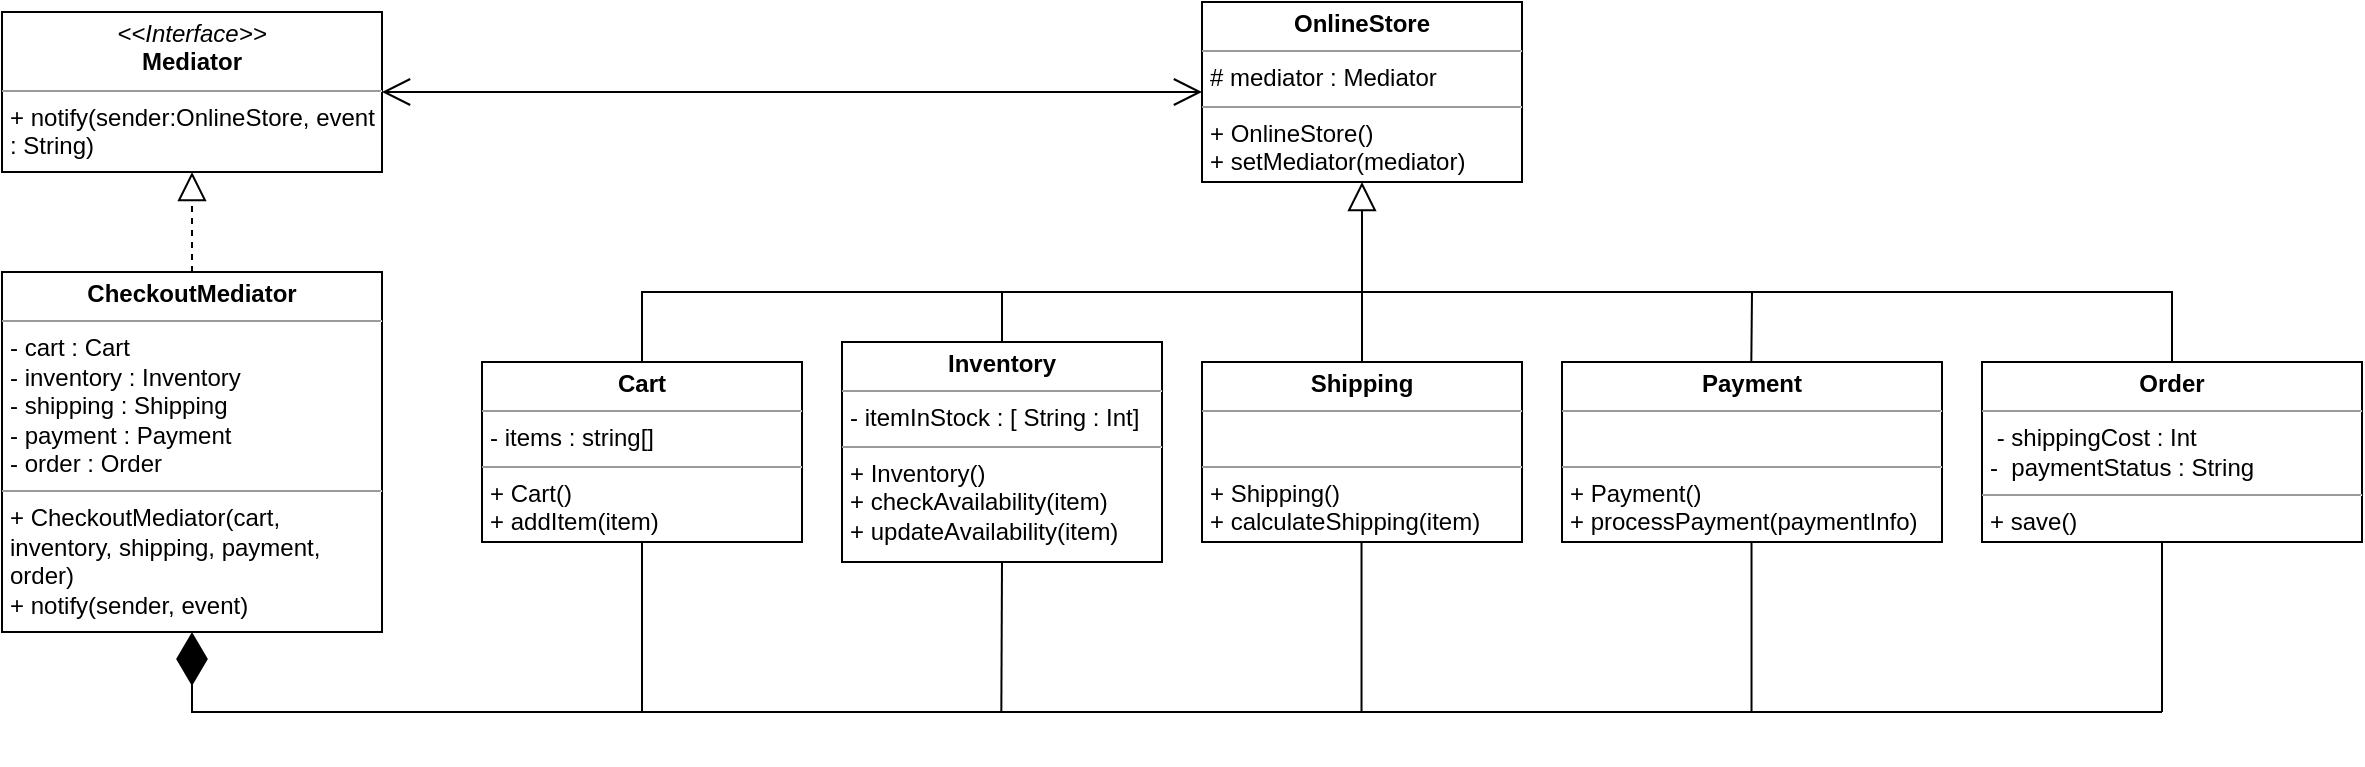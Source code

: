 <mxfile version="24.2.5" type="device" pages="3">
  <diagram name="หน้า-1" id="THCmpWNbLkNM5qjRnTXh">
    <mxGraphModel dx="1837" dy="1037" grid="1" gridSize="10" guides="1" tooltips="1" connect="1" arrows="1" fold="1" page="1" pageScale="1" pageWidth="827" pageHeight="1169" math="0" shadow="0">
      <root>
        <mxCell id="0" />
        <mxCell id="1" parent="0" />
        <mxCell id="zhaxJlw8lGXSi3iDDa5A-2" value="&lt;p style=&quot;margin:0px;margin-top:4px;text-align:center;&quot;&gt;&lt;i&gt;&amp;lt;&amp;lt;Interface&amp;gt;&amp;gt;&lt;/i&gt;&lt;br&gt;&lt;b&gt;Mediator&lt;br&gt;&lt;/b&gt;&lt;/p&gt;&lt;hr size=&quot;1&quot;&gt;&lt;p style=&quot;margin:0px;margin-left:4px;&quot;&gt;+ notify(sender:OnlineStore, event : String)&lt;/p&gt;" style="verticalAlign=top;align=left;overflow=fill;fontSize=12;fontFamily=Helvetica;html=1;whiteSpace=wrap;" parent="1" vertex="1">
          <mxGeometry x="80" y="220" width="190" height="80" as="geometry" />
        </mxCell>
        <mxCell id="zhaxJlw8lGXSi3iDDa5A-3" value="&lt;p style=&quot;margin:0px;margin-top:4px;text-align:center;&quot;&gt;&lt;b&gt;OnlineStore&lt;/b&gt;&lt;/p&gt;&lt;hr size=&quot;1&quot;&gt;&lt;p style=&quot;margin:0px;margin-left:4px;&quot;&gt;# mediator : Mediator&lt;/p&gt;&lt;hr size=&quot;1&quot;&gt;&lt;p style=&quot;margin:0px;margin-left:4px;&quot;&gt;+ OnlineStore()&lt;/p&gt;&lt;p style=&quot;margin:0px;margin-left:4px;&quot;&gt;+ setMediator(mediator)&lt;/p&gt;" style="verticalAlign=top;align=left;overflow=fill;fontSize=12;fontFamily=Helvetica;html=1;whiteSpace=wrap;" parent="1" vertex="1">
          <mxGeometry x="680" y="215" width="160" height="90" as="geometry" />
        </mxCell>
        <mxCell id="zhaxJlw8lGXSi3iDDa5A-4" value="&lt;p style=&quot;margin:0px;margin-top:4px;text-align:center;&quot;&gt;&lt;b&gt;CheckoutMediator&lt;/b&gt;&lt;/p&gt;&lt;hr size=&quot;1&quot;&gt;&lt;p style=&quot;margin:0px;margin-left:4px;&quot;&gt;- cart : Cart&lt;/p&gt;&lt;p style=&quot;margin:0px;margin-left:4px;&quot;&gt;- inventory : Inventory&lt;/p&gt;&lt;p style=&quot;margin:0px;margin-left:4px;&quot;&gt;- shipping : Shipping&lt;/p&gt;&lt;p style=&quot;margin:0px;margin-left:4px;&quot;&gt;- payment : Payment&lt;/p&gt;&lt;p style=&quot;margin:0px;margin-left:4px;&quot;&gt;- order : Order&lt;/p&gt;&lt;hr size=&quot;1&quot;&gt;&lt;p style=&quot;margin:0px;margin-left:4px;&quot;&gt;+ CheckoutMediator(cart, inventory, shipping, payment, order)&lt;/p&gt;&lt;p style=&quot;margin:0px;margin-left:4px;&quot;&gt;+ notify(sender, event)&lt;/p&gt;" style="verticalAlign=top;align=left;overflow=fill;fontSize=12;fontFamily=Helvetica;html=1;whiteSpace=wrap;" parent="1" vertex="1">
          <mxGeometry x="80" y="350" width="190" height="180" as="geometry" />
        </mxCell>
        <mxCell id="zhaxJlw8lGXSi3iDDa5A-5" value="&lt;p style=&quot;margin:0px;margin-top:4px;text-align:center;&quot;&gt;&lt;b&gt;Cart&lt;/b&gt;&lt;/p&gt;&lt;hr size=&quot;1&quot;&gt;&lt;p style=&quot;margin:0px;margin-left:4px;&quot;&gt;- items : string[]&lt;/p&gt;&lt;hr size=&quot;1&quot;&gt;&lt;p style=&quot;margin:0px;margin-left:4px;&quot;&gt;+ Cart()&lt;/p&gt;&lt;p style=&quot;margin:0px;margin-left:4px;&quot;&gt;+ addItem(item)&lt;/p&gt;" style="verticalAlign=top;align=left;overflow=fill;fontSize=12;fontFamily=Helvetica;html=1;whiteSpace=wrap;" parent="1" vertex="1">
          <mxGeometry x="320" y="395" width="160" height="90" as="geometry" />
        </mxCell>
        <mxCell id="zhaxJlw8lGXSi3iDDa5A-6" value="&lt;p style=&quot;margin:0px;margin-top:4px;text-align:center;&quot;&gt;&lt;b&gt;Inventory&lt;/b&gt;&lt;/p&gt;&lt;hr size=&quot;1&quot;&gt;&lt;p style=&quot;margin:0px;margin-left:4px;&quot;&gt;- itemInStock : [ String : Int]&lt;/p&gt;&lt;hr size=&quot;1&quot;&gt;&lt;p style=&quot;margin:0px;margin-left:4px;&quot;&gt;+ Inventory()&lt;/p&gt;&lt;p style=&quot;margin:0px;margin-left:4px;&quot;&gt;+ checkAvailability(item)&lt;/p&gt;&lt;p style=&quot;margin:0px;margin-left:4px;&quot;&gt;+ updateAvailability(item)&lt;/p&gt;" style="verticalAlign=top;align=left;overflow=fill;fontSize=12;fontFamily=Helvetica;html=1;whiteSpace=wrap;" parent="1" vertex="1">
          <mxGeometry x="500" y="385" width="160" height="110" as="geometry" />
        </mxCell>
        <mxCell id="zhaxJlw8lGXSi3iDDa5A-7" value="&lt;p style=&quot;margin:0px;margin-top:4px;text-align:center;&quot;&gt;&lt;b&gt;Shipping&lt;/b&gt;&lt;/p&gt;&lt;hr size=&quot;1&quot;&gt;&lt;p style=&quot;margin:0px;margin-left:4px;&quot;&gt;&lt;br&gt;&lt;/p&gt;&lt;hr size=&quot;1&quot;&gt;&lt;p style=&quot;margin:0px;margin-left:4px;&quot;&gt;+ Shipping()&lt;/p&gt;&lt;p style=&quot;margin:0px;margin-left:4px;&quot;&gt;+ calculateShipping(item)&lt;/p&gt;" style="verticalAlign=top;align=left;overflow=fill;fontSize=12;fontFamily=Helvetica;html=1;whiteSpace=wrap;" parent="1" vertex="1">
          <mxGeometry x="680" y="395" width="160" height="90" as="geometry" />
        </mxCell>
        <mxCell id="zhaxJlw8lGXSi3iDDa5A-8" value="&lt;p style=&quot;margin:0px;margin-top:4px;text-align:center;&quot;&gt;&lt;b&gt;Payment&lt;/b&gt;&lt;/p&gt;&lt;hr size=&quot;1&quot;&gt;&lt;p style=&quot;margin:0px;margin-left:4px;&quot;&gt;&lt;br&gt;&lt;/p&gt;&lt;hr size=&quot;1&quot;&gt;&lt;p style=&quot;margin:0px;margin-left:4px;&quot;&gt;+ Payment()&lt;/p&gt;&lt;p style=&quot;margin:0px;margin-left:4px;&quot;&gt;+ processPayment(paymentInfo)&lt;/p&gt;" style="verticalAlign=top;align=left;overflow=fill;fontSize=12;fontFamily=Helvetica;html=1;whiteSpace=wrap;" parent="1" vertex="1">
          <mxGeometry x="860" y="395" width="190" height="90" as="geometry" />
        </mxCell>
        <mxCell id="zhaxJlw8lGXSi3iDDa5A-9" value="&lt;p style=&quot;margin:0px;margin-top:4px;text-align:center;&quot;&gt;&lt;b&gt;Order&lt;/b&gt;&lt;/p&gt;&lt;hr size=&quot;1&quot;&gt;&lt;p style=&quot;margin:0px;margin-left:4px;&quot;&gt;&amp;nbsp;- shippingCost : Int&lt;/p&gt;&lt;p style=&quot;margin:0px;margin-left:4px;&quot;&gt;-&amp;nbsp; paymentStatus : String&lt;/p&gt;&lt;hr size=&quot;1&quot;&gt;&lt;p style=&quot;margin:0px;margin-left:4px;&quot;&gt;+ save()&lt;br&gt;&lt;/p&gt;" style="verticalAlign=top;align=left;overflow=fill;fontSize=12;fontFamily=Helvetica;html=1;whiteSpace=wrap;" parent="1" vertex="1">
          <mxGeometry x="1070" y="395" width="190" height="90" as="geometry" />
        </mxCell>
        <mxCell id="zhaxJlw8lGXSi3iDDa5A-10" value="" style="endArrow=open;startArrow=open;html=1;rounded=0;exitX=1;exitY=0.5;exitDx=0;exitDy=0;entryX=0;entryY=0.5;entryDx=0;entryDy=0;startFill=0;endFill=0;endSize=12;startSize=12;" parent="1" source="zhaxJlw8lGXSi3iDDa5A-2" target="zhaxJlw8lGXSi3iDDa5A-3" edge="1">
          <mxGeometry width="50" height="50" relative="1" as="geometry">
            <mxPoint x="570" y="380" as="sourcePoint" />
            <mxPoint x="620" y="330" as="targetPoint" />
          </mxGeometry>
        </mxCell>
        <mxCell id="zhaxJlw8lGXSi3iDDa5A-12" value="" style="endArrow=block;dashed=1;endFill=0;endSize=12;html=1;rounded=0;entryX=0.5;entryY=1;entryDx=0;entryDy=0;exitX=0.5;exitY=0;exitDx=0;exitDy=0;" parent="1" source="zhaxJlw8lGXSi3iDDa5A-4" target="zhaxJlw8lGXSi3iDDa5A-2" edge="1">
          <mxGeometry width="160" relative="1" as="geometry">
            <mxPoint x="280" y="410" as="sourcePoint" />
            <mxPoint x="440" y="410" as="targetPoint" />
          </mxGeometry>
        </mxCell>
        <mxCell id="zhaxJlw8lGXSi3iDDa5A-13" value="" style="endArrow=block;endFill=0;endSize=12;html=1;rounded=0;entryX=0.5;entryY=1;entryDx=0;entryDy=0;exitX=0.5;exitY=0;exitDx=0;exitDy=0;" parent="1" source="zhaxJlw8lGXSi3iDDa5A-7" target="zhaxJlw8lGXSi3iDDa5A-3" edge="1">
          <mxGeometry width="160" relative="1" as="geometry">
            <mxPoint x="650" y="440" as="sourcePoint" />
            <mxPoint x="810" y="440" as="targetPoint" />
          </mxGeometry>
        </mxCell>
        <mxCell id="zhaxJlw8lGXSi3iDDa5A-15" value="" style="endArrow=none;html=1;rounded=0;exitX=0.5;exitY=0;exitDx=0;exitDy=0;entryX=0.5;entryY=0;entryDx=0;entryDy=0;" parent="1" source="zhaxJlw8lGXSi3iDDa5A-5" target="zhaxJlw8lGXSi3iDDa5A-9" edge="1">
          <mxGeometry width="50" height="50" relative="1" as="geometry">
            <mxPoint x="720" y="510" as="sourcePoint" />
            <mxPoint x="770" y="460" as="targetPoint" />
            <Array as="points">
              <mxPoint x="400" y="360" />
              <mxPoint x="1165" y="360" />
            </Array>
          </mxGeometry>
        </mxCell>
        <mxCell id="zhaxJlw8lGXSi3iDDa5A-16" value="" style="endArrow=none;html=1;rounded=0;exitX=0.5;exitY=0;exitDx=0;exitDy=0;" parent="1" source="zhaxJlw8lGXSi3iDDa5A-6" edge="1">
          <mxGeometry width="50" height="50" relative="1" as="geometry">
            <mxPoint x="690" y="450" as="sourcePoint" />
            <mxPoint x="580" y="360" as="targetPoint" />
          </mxGeometry>
        </mxCell>
        <mxCell id="zhaxJlw8lGXSi3iDDa5A-17" value="" style="endArrow=none;html=1;rounded=0;exitX=0.5;exitY=0;exitDx=0;exitDy=0;" parent="1" edge="1">
          <mxGeometry width="50" height="50" relative="1" as="geometry">
            <mxPoint x="954.66" y="395" as="sourcePoint" />
            <mxPoint x="955" y="360" as="targetPoint" />
          </mxGeometry>
        </mxCell>
        <mxCell id="zhaxJlw8lGXSi3iDDa5A-18" value="" style="endArrow=diamondThin;endFill=1;endSize=24;html=1;rounded=0;entryX=0.5;entryY=1;entryDx=0;entryDy=0;" parent="1" target="zhaxJlw8lGXSi3iDDa5A-4" edge="1">
          <mxGeometry width="160" relative="1" as="geometry">
            <mxPoint x="1160" y="570" as="sourcePoint" />
            <mxPoint x="380" y="450" as="targetPoint" />
            <Array as="points">
              <mxPoint x="175" y="570" />
            </Array>
          </mxGeometry>
        </mxCell>
        <mxCell id="zhaxJlw8lGXSi3iDDa5A-19" value="" style="endArrow=none;html=1;rounded=0;entryX=0.5;entryY=1;entryDx=0;entryDy=0;" parent="1" target="zhaxJlw8lGXSi3iDDa5A-5" edge="1">
          <mxGeometry width="50" height="50" relative="1" as="geometry">
            <mxPoint x="400" y="570" as="sourcePoint" />
            <mxPoint x="720" y="420" as="targetPoint" />
          </mxGeometry>
        </mxCell>
        <mxCell id="zhaxJlw8lGXSi3iDDa5A-20" value="" style="endArrow=none;html=1;rounded=0;entryX=0.5;entryY=1;entryDx=0;entryDy=0;" parent="1" target="zhaxJlw8lGXSi3iDDa5A-6" edge="1">
          <mxGeometry width="50" height="50" relative="1" as="geometry">
            <mxPoint x="579.67" y="570" as="sourcePoint" />
            <mxPoint x="580" y="500" as="targetPoint" />
          </mxGeometry>
        </mxCell>
        <mxCell id="zhaxJlw8lGXSi3iDDa5A-21" value="" style="endArrow=none;html=1;rounded=0;entryX=0.5;entryY=1;entryDx=0;entryDy=0;" parent="1" edge="1">
          <mxGeometry width="50" height="50" relative="1" as="geometry">
            <mxPoint x="759.76" y="570" as="sourcePoint" />
            <mxPoint x="759.76" y="485" as="targetPoint" />
          </mxGeometry>
        </mxCell>
        <mxCell id="zhaxJlw8lGXSi3iDDa5A-22" value="" style="endArrow=none;html=1;rounded=0;entryX=0.5;entryY=1;entryDx=0;entryDy=0;" parent="1" edge="1">
          <mxGeometry width="50" height="50" relative="1" as="geometry">
            <mxPoint x="954.76" y="570" as="sourcePoint" />
            <mxPoint x="954.76" y="485" as="targetPoint" />
          </mxGeometry>
        </mxCell>
        <mxCell id="zhaxJlw8lGXSi3iDDa5A-23" value="" style="endArrow=none;html=1;rounded=0;entryX=0.5;entryY=1;entryDx=0;entryDy=0;" parent="1" edge="1">
          <mxGeometry width="50" height="50" relative="1" as="geometry">
            <mxPoint x="1160" y="570" as="sourcePoint" />
            <mxPoint x="1160" y="485" as="targetPoint" />
          </mxGeometry>
        </mxCell>
      </root>
    </mxGraphModel>
  </diagram>
  <diagram id="873ccXgcDOAealzC1eZD" name="หน้า-2">
    <mxGraphModel dx="1194" dy="674" grid="1" gridSize="10" guides="1" tooltips="1" connect="1" arrows="1" fold="1" page="1" pageScale="1" pageWidth="827" pageHeight="1169" math="0" shadow="0">
      <root>
        <mxCell id="0" />
        <mxCell id="1" parent="0" />
        <mxCell id="G4JTRXTlMkBT0Bh_o_4Y-1" value="&lt;p style=&quot;margin:0px;margin-top:4px;text-align:center;&quot;&gt;&lt;i&gt;&amp;lt;&amp;lt;Interface&amp;gt;&amp;gt;&lt;/i&gt;&lt;br&gt;&lt;b&gt;Mediator&lt;br&gt;&lt;/b&gt;&lt;/p&gt;&lt;hr size=&quot;1&quot;&gt;&lt;p style=&quot;margin:0px;margin-left:4px;&quot;&gt;+ notify(sender:SmartFarm, event : String)&lt;/p&gt;" style="verticalAlign=top;align=left;overflow=fill;fontSize=12;fontFamily=Helvetica;html=1;whiteSpace=wrap;" parent="1" vertex="1">
          <mxGeometry x="80" y="201.25" width="190" height="80" as="geometry" />
        </mxCell>
        <mxCell id="G4JTRXTlMkBT0Bh_o_4Y-2" value="&lt;p style=&quot;margin:0px;margin-top:4px;text-align:center;&quot;&gt;&lt;b&gt;SmartFarmComponent&lt;/b&gt;&lt;/p&gt;&lt;hr size=&quot;1&quot;&gt;&lt;p style=&quot;margin:0px;margin-left:4px;&quot;&gt;# smartFarmMediator : Mediator&lt;/p&gt;&lt;p style=&quot;margin:0px;margin-left:4px;&quot;&gt;- status: bool&lt;br&gt;&lt;/p&gt;&lt;hr size=&quot;1&quot;&gt;&lt;p style=&quot;margin:0px;margin-left:4px;&quot;&gt;+ SmartFarm()&lt;/p&gt;&lt;p style=&quot;margin:0px;margin-left:4px;&quot;&gt;+ setMediator(mediator)&lt;/p&gt;&lt;p style=&quot;margin:0px;margin-left:4px;&quot;&gt;+ isOn(): bool&lt;br style=&quot;border-color: var(--border-color);&quot;&gt;&lt;i style=&quot;border-color: var(--border-color);&quot;&gt;+ turnOn()&lt;br style=&quot;border-color: var(--border-color);&quot;&gt;+ turnOff()&lt;/i&gt;&lt;br&gt;&lt;/p&gt;&lt;p style=&quot;margin:0px;margin-left:4px;&quot;&gt;&lt;br&gt;&lt;/p&gt;" style="verticalAlign=top;align=left;overflow=fill;fontSize=12;fontFamily=Helvetica;html=1;whiteSpace=wrap;" parent="1" vertex="1">
          <mxGeometry x="490" y="170" width="180" height="142.5" as="geometry" />
        </mxCell>
        <mxCell id="G4JTRXTlMkBT0Bh_o_4Y-3" value="&lt;p style=&quot;margin:0px;margin-top:4px;text-align:center;&quot;&gt;&lt;b&gt;SmartFarmMediator&lt;/b&gt;&lt;/p&gt;&lt;hr size=&quot;1&quot;&gt;&lt;p style=&quot;margin:0px;margin-left:4px;&quot;&gt;- springker : Springker&lt;/p&gt;&lt;p style=&quot;margin:0px;margin-left:4px;&quot;&gt;- soilMoistureSensor&amp;nbsp;:&amp;nbsp;&lt;/p&gt;SoilMoistureSensor&lt;p style=&quot;margin:0px;margin-left:4px;&quot;&gt;- humiditySensor&amp;nbsp;:&amp;nbsp;&lt;/p&gt;HumiditySensor&lt;br&gt;&lt;hr size=&quot;1&quot;&gt;&lt;p style=&quot;margin:0px;margin-left:4px;&quot;&gt;+ SmartFarmMediator(springker, sensor, temparature)&lt;/p&gt;&lt;p style=&quot;margin:0px;margin-left:4px;&quot;&gt;+ notify(sender, event)&lt;/p&gt;" style="verticalAlign=top;align=left;overflow=fill;fontSize=12;fontFamily=Helvetica;html=1;whiteSpace=wrap;" parent="1" vertex="1">
          <mxGeometry x="75" y="320" width="200" height="170" as="geometry" />
        </mxCell>
        <mxCell id="G4JTRXTlMkBT0Bh_o_4Y-4" value="&lt;p style=&quot;margin:0px;margin-top:4px;text-align:center;&quot;&gt;&lt;b&gt;Springker&lt;/b&gt;&lt;/p&gt;&lt;hr size=&quot;1&quot;&gt;&lt;p style=&quot;margin:0px;margin-left:4px;&quot;&gt;- mode&lt;/p&gt;&lt;hr size=&quot;1&quot;&gt;&lt;p style=&quot;margin:0px;margin-left:4px;&quot;&gt;+ Springker()&lt;/p&gt;&lt;p style=&quot;margin:0px;margin-left:4px;&quot;&gt;+ setWaterMode(mode)&lt;br style=&quot;border-color: var(--border-color);&quot;&gt;+ getMode()&lt;br style=&quot;border-color: var(--border-color);&quot;&gt;+ turnOn()&lt;br style=&quot;border-color: var(--border-color);&quot;&gt;+ turnOff()&lt;br&gt;&lt;/p&gt;&lt;p style=&quot;margin:0px;margin-left:4px;&quot;&gt;&lt;br&gt;&lt;/p&gt;&lt;p style=&quot;margin:0px;margin-left:4px;&quot;&gt;&lt;br&gt;&lt;/p&gt;" style="verticalAlign=top;align=left;overflow=fill;fontSize=12;fontFamily=Helvetica;html=1;whiteSpace=wrap;" parent="1" vertex="1">
          <mxGeometry x="320" y="395" width="160" height="135" as="geometry" />
        </mxCell>
        <mxCell id="G4JTRXTlMkBT0Bh_o_4Y-5" value="&lt;p style=&quot;margin:0px;margin-top:4px;text-align:center;&quot;&gt;&lt;b&gt;SoilMoistureSensor&lt;/b&gt;&lt;br&gt;&lt;/p&gt;&lt;hr size=&quot;1&quot;&gt;&lt;p style=&quot;margin:0px;margin-left:4px;&quot;&gt;- soilMoisture&lt;/p&gt;&lt;hr size=&quot;1&quot;&gt;&lt;p style=&quot;margin:0px;margin-left:4px;&quot;&gt;+&amp;nbsp;&lt;span style=&quot;border-color: var(--border-color); text-align: center;&quot;&gt;SoilMoistureSensor&lt;/span&gt;()&lt;/p&gt;&lt;p style=&quot;border-color: var(--border-color); margin: 0px 0px 0px 4px;&quot;&gt;+ setSoilMoisture()&lt;/p&gt;&lt;p style=&quot;border-color: var(--border-color); margin: 0px 0px 0px 4px;&quot;&gt;+ getSoilMoisture()&lt;/p&gt;&lt;p style=&quot;border-color: var(--border-color); margin: 0px 0px 0px 4px;&quot;&gt;+ turnOn()&lt;/p&gt;&lt;p style=&quot;border-color: var(--border-color); margin: 0px 0px 0px 4px;&quot;&gt;+ turnOff()&lt;/p&gt;" style="verticalAlign=top;align=left;overflow=fill;fontSize=12;fontFamily=Helvetica;html=1;whiteSpace=wrap;" parent="1" vertex="1">
          <mxGeometry x="500" y="395" width="160" height="135" as="geometry" />
        </mxCell>
        <mxCell id="G4JTRXTlMkBT0Bh_o_4Y-6" value="&lt;p style=&quot;margin:0px;margin-top:4px;text-align:center;&quot;&gt;&lt;b&gt;HumiditySensor&lt;/b&gt;&lt;br&gt;&lt;/p&gt;&lt;hr size=&quot;1&quot;&gt;&lt;p style=&quot;margin:0px;margin-left:4px;&quot;&gt;- humidity&lt;/p&gt;&lt;hr size=&quot;1&quot;&gt;&lt;p style=&quot;margin:0px;margin-left:4px;&quot;&gt;+&amp;nbsp;&lt;span style=&quot;border-color: var(--border-color); text-align: center;&quot;&gt;HumiditySensor&lt;/span&gt;()&lt;/p&gt;&lt;p style=&quot;margin:0px;margin-left:4px;&quot;&gt;+ setHumidity()&lt;/p&gt;&lt;p style=&quot;margin:0px;margin-left:4px;&quot;&gt;+ getHumidity()&lt;/p&gt;&lt;p style=&quot;margin:0px;margin-left:4px;&quot;&gt;+ turnOn()&lt;/p&gt;&lt;p style=&quot;margin:0px;margin-left:4px;&quot;&gt;+ turnOff()&lt;/p&gt;&lt;p style=&quot;margin:0px;margin-left:4px;&quot;&gt;&lt;br&gt;&lt;/p&gt;" style="verticalAlign=top;align=left;overflow=fill;fontSize=12;fontFamily=Helvetica;html=1;whiteSpace=wrap;" parent="1" vertex="1">
          <mxGeometry x="680" y="395" width="160" height="135" as="geometry" />
        </mxCell>
        <mxCell id="G4JTRXTlMkBT0Bh_o_4Y-9" value="" style="endArrow=open;startArrow=open;html=1;rounded=0;exitX=1;exitY=0.5;exitDx=0;exitDy=0;entryX=0;entryY=0.5;entryDx=0;entryDy=0;startFill=0;endFill=0;endSize=12;startSize=12;" parent="1" source="G4JTRXTlMkBT0Bh_o_4Y-1" target="G4JTRXTlMkBT0Bh_o_4Y-2" edge="1">
          <mxGeometry width="50" height="50" relative="1" as="geometry">
            <mxPoint x="570" y="380" as="sourcePoint" />
            <mxPoint x="620" y="330" as="targetPoint" />
          </mxGeometry>
        </mxCell>
        <mxCell id="G4JTRXTlMkBT0Bh_o_4Y-10" value="" style="endArrow=block;dashed=1;endFill=0;endSize=12;html=1;rounded=0;entryX=0.5;entryY=1;entryDx=0;entryDy=0;exitX=0.5;exitY=0;exitDx=0;exitDy=0;" parent="1" source="G4JTRXTlMkBT0Bh_o_4Y-3" target="G4JTRXTlMkBT0Bh_o_4Y-1" edge="1">
          <mxGeometry width="160" relative="1" as="geometry">
            <mxPoint x="280" y="410" as="sourcePoint" />
            <mxPoint x="440" y="410" as="targetPoint" />
          </mxGeometry>
        </mxCell>
        <mxCell id="G4JTRXTlMkBT0Bh_o_4Y-11" value="" style="endArrow=block;endFill=0;endSize=12;html=1;rounded=0;entryX=0.5;entryY=1;entryDx=0;entryDy=0;exitX=0.5;exitY=0;exitDx=0;exitDy=0;" parent="1" source="G4JTRXTlMkBT0Bh_o_4Y-5" target="G4JTRXTlMkBT0Bh_o_4Y-2" edge="1">
          <mxGeometry width="160" relative="1" as="geometry">
            <mxPoint x="650" y="440" as="sourcePoint" />
            <mxPoint x="810" y="440" as="targetPoint" />
          </mxGeometry>
        </mxCell>
        <mxCell id="G4JTRXTlMkBT0Bh_o_4Y-12" value="" style="endArrow=none;html=1;rounded=0;exitX=0.5;exitY=0;exitDx=0;exitDy=0;entryX=0.5;entryY=0;entryDx=0;entryDy=0;" parent="1" source="G4JTRXTlMkBT0Bh_o_4Y-4" target="G4JTRXTlMkBT0Bh_o_4Y-6" edge="1">
          <mxGeometry width="50" height="50" relative="1" as="geometry">
            <mxPoint x="720" y="510" as="sourcePoint" />
            <mxPoint x="1165" y="395" as="targetPoint" />
            <Array as="points">
              <mxPoint x="400" y="360" />
              <mxPoint x="760" y="360" />
            </Array>
          </mxGeometry>
        </mxCell>
        <mxCell id="G4JTRXTlMkBT0Bh_o_4Y-15" value="" style="endArrow=diamondThin;endFill=1;endSize=24;html=1;rounded=0;entryX=0.5;entryY=1;entryDx=0;entryDy=0;" parent="1" target="G4JTRXTlMkBT0Bh_o_4Y-3" edge="1">
          <mxGeometry width="160" relative="1" as="geometry">
            <mxPoint x="760" y="570" as="sourcePoint" />
            <mxPoint x="380" y="450" as="targetPoint" />
            <Array as="points">
              <mxPoint x="175" y="570" />
            </Array>
          </mxGeometry>
        </mxCell>
        <mxCell id="G4JTRXTlMkBT0Bh_o_4Y-16" value="" style="endArrow=open;html=1;rounded=0;entryX=0.5;entryY=1;entryDx=0;entryDy=0;startArrow=none;startFill=0;endFill=0;strokeWidth=1;endSize=12;" parent="1" target="G4JTRXTlMkBT0Bh_o_4Y-4" edge="1">
          <mxGeometry width="50" height="50" relative="1" as="geometry">
            <mxPoint x="400" y="570" as="sourcePoint" />
            <mxPoint x="720" y="420" as="targetPoint" />
          </mxGeometry>
        </mxCell>
        <mxCell id="G4JTRXTlMkBT0Bh_o_4Y-17" value="" style="endArrow=open;html=1;rounded=0;entryX=0.5;entryY=1;entryDx=0;entryDy=0;endFill=0;strokeWidth=1;endSize=12;" parent="1" target="G4JTRXTlMkBT0Bh_o_4Y-5" edge="1">
          <mxGeometry width="50" height="50" relative="1" as="geometry">
            <mxPoint x="579.67" y="570" as="sourcePoint" />
            <mxPoint x="580" y="500" as="targetPoint" />
          </mxGeometry>
        </mxCell>
        <mxCell id="G4JTRXTlMkBT0Bh_o_4Y-18" value="" style="endArrow=open;html=1;rounded=0;endFill=0;strokeWidth=1;endSize=12;" parent="1" edge="1">
          <mxGeometry width="50" height="50" relative="1" as="geometry">
            <mxPoint x="759.76" y="570" as="sourcePoint" />
            <mxPoint x="760" y="530" as="targetPoint" />
          </mxGeometry>
        </mxCell>
      </root>
    </mxGraphModel>
  </diagram>
  <diagram id="_LEE8rhg1FZ7tNjeE42U" name="หน้า-3">
    <mxGraphModel dx="1194" dy="674" grid="1" gridSize="10" guides="1" tooltips="1" connect="1" arrows="1" fold="1" page="1" pageScale="1" pageWidth="827" pageHeight="1169" math="0" shadow="0">
      <root>
        <mxCell id="0" />
        <mxCell id="1" parent="0" />
        <mxCell id="f0VOWXebSyI88e1cu1U3-1" value="&lt;p style=&quot;margin:0px;margin-top:4px;text-align:center;&quot;&gt;&lt;i&gt;&amp;lt;&amp;lt;Interface&amp;gt;&amp;gt;&lt;/i&gt;&lt;br&gt;&lt;b&gt;Mediator&lt;br&gt;&lt;/b&gt;&lt;/p&gt;&lt;hr size=&quot;1&quot;&gt;&lt;p style=&quot;margin:0px;margin-left:4px;&quot;&gt;+ notify(sender:&lt;span style=&quot;text-align: center;&quot;&gt;&amp;nbsp;Colleage&lt;/span&gt;, event : String)&lt;/p&gt;" style="verticalAlign=top;align=left;overflow=fill;fontSize=12;fontFamily=Helvetica;html=1;whiteSpace=wrap;" parent="1" vertex="1">
          <mxGeometry x="80" y="201.25" width="190" height="80" as="geometry" />
        </mxCell>
        <mxCell id="f0VOWXebSyI88e1cu1U3-2" value="&lt;p style=&quot;margin:0px;margin-top:4px;text-align:center;&quot;&gt;&lt;b&gt;Colleage&lt;/b&gt;&lt;/p&gt;&lt;hr size=&quot;1&quot;&gt;&lt;p style=&quot;margin:0px;margin-left:4px;&quot;&gt;# mediator&lt;span style=&quot;background-color: initial;&quot;&gt;&amp;nbsp;:&lt;/span&gt;&lt;/p&gt;&lt;p style=&quot;margin:0px;margin-left:4px;&quot;&gt;&amp;nbsp;&lt;span style=&quot;background-color: initial; text-align: center;&quot;&gt;MusicPlayerMediator&lt;/span&gt;&lt;/p&gt;&lt;hr size=&quot;1&quot;&gt;&lt;p style=&quot;margin:0px;margin-left:4px;&quot;&gt;+&amp;nbsp;&lt;span style=&quot;text-align: center;&quot;&gt;Colleage&lt;/span&gt;(mediator)&lt;/p&gt;&lt;p style=&quot;margin:0px;margin-left:4px;&quot;&gt;&lt;br&gt;&lt;/p&gt;" style="verticalAlign=top;align=left;overflow=fill;fontSize=12;fontFamily=Helvetica;html=1;whiteSpace=wrap;" parent="1" vertex="1">
          <mxGeometry x="490" y="194.38" width="180" height="93.75" as="geometry" />
        </mxCell>
        <mxCell id="f0VOWXebSyI88e1cu1U3-3" value="&lt;p style=&quot;margin:0px;margin-top:4px;text-align:center;&quot;&gt;&lt;b&gt;MusicPlayerMediator&lt;/b&gt;&lt;br&gt;&lt;/p&gt;&lt;hr size=&quot;1&quot;&gt;&lt;p style=&quot;margin:0px;margin-left:4px;&quot;&gt;- playlist : Playlist&lt;/p&gt;&lt;p style=&quot;margin:0px;margin-left:4px;&quot;&gt;- player : Player&lt;/p&gt;&lt;p style=&quot;margin:0px;margin-left:4px;&quot;&gt;- display : Display&lt;/p&gt;&lt;hr size=&quot;1&quot;&gt;&lt;p style=&quot;margin:0px;margin-left:4px;&quot;&gt;+&amp;nbsp;&lt;span style=&quot;text-align: center;&quot;&gt;MusicPlayerMediator&lt;/span&gt;(playlist, player, display)&lt;/p&gt;&lt;p style=&quot;margin:0px;margin-left:4px;&quot;&gt;+ notify(sender, event)&lt;/p&gt;&lt;p style=&quot;margin:0px;margin-left:4px;&quot;&gt;+&amp;nbsp;songSelected(song : String)&lt;/p&gt;&lt;p style=&quot;margin:0px;margin-left:4px;&quot;&gt;+&amp;nbsp;playbackStarted()&lt;/p&gt;&lt;p style=&quot;margin:0px;margin-left:4px;&quot;&gt;+ playbackPaused()&lt;br&gt;&lt;/p&gt;" style="verticalAlign=top;align=left;overflow=fill;fontSize=12;fontFamily=Helvetica;html=1;whiteSpace=wrap;" parent="1" vertex="1">
          <mxGeometry x="75" y="320" width="200" height="180" as="geometry" />
        </mxCell>
        <mxCell id="f0VOWXebSyI88e1cu1U3-4" value="&lt;p style=&quot;margin:0px;margin-top:4px;text-align:center;&quot;&gt;&lt;span style=&quot;text-align: left;&quot;&gt;&lt;b&gt;Playlist&lt;/b&gt;&lt;/span&gt;&lt;br&gt;&lt;/p&gt;&lt;hr size=&quot;1&quot;&gt;&lt;p style=&quot;margin:0px;margin-left:4px;&quot;&gt;&lt;br&gt;&lt;/p&gt;&lt;hr size=&quot;1&quot;&gt;&lt;p style=&quot;margin:0px;margin-left:4px;&quot;&gt;+ Playlist(mediator)&lt;/p&gt;&lt;p style=&quot;margin:0px;margin-left:4px;&quot;&gt;+ selectSong(song)&lt;br&gt;&lt;/p&gt;&lt;p style=&quot;margin:0px;margin-left:4px;&quot;&gt;+ changeSong(song:String)&lt;br&gt;&lt;/p&gt;&lt;p style=&quot;margin:0px;margin-left:4px;&quot;&gt;&lt;br&gt;&lt;/p&gt;&lt;p style=&quot;margin:0px;margin-left:4px;&quot;&gt;&lt;br&gt;&lt;/p&gt;" style="verticalAlign=top;align=left;overflow=fill;fontSize=12;fontFamily=Helvetica;html=1;whiteSpace=wrap;" parent="1" vertex="1">
          <mxGeometry x="320" y="395" width="160" height="105" as="geometry" />
        </mxCell>
        <mxCell id="f0VOWXebSyI88e1cu1U3-5" value="&lt;p style=&quot;margin:0px;margin-top:4px;text-align:center;&quot;&gt;&lt;span style=&quot;text-align: left;&quot;&gt;&lt;b&gt;Player&lt;/b&gt;&lt;/span&gt;&lt;br&gt;&lt;/p&gt;&lt;hr size=&quot;1&quot;&gt;&lt;p style=&quot;margin:0px;margin-left:4px;&quot;&gt;&lt;br&gt;&lt;/p&gt;&lt;hr size=&quot;1&quot;&gt;&lt;p style=&quot;margin:0px;margin-left:4px;&quot;&gt;&lt;span style=&quot;background-color: initial;&quot;&gt;+&amp;nbsp;&lt;/span&gt;&lt;span style=&quot;background-color: initial;&quot;&gt;playSong(song : String)&lt;/span&gt;&lt;br&gt;&lt;/p&gt;&lt;p style=&quot;border-color: var(--border-color); margin: 0px 0px 0px 4px;&quot;&gt;&lt;span style=&quot;background-color: initial;&quot;&gt;+ pausePlayback()&lt;br&gt;&lt;/span&gt;&lt;/p&gt;" style="verticalAlign=top;align=left;overflow=fill;fontSize=12;fontFamily=Helvetica;html=1;whiteSpace=wrap;" parent="1" vertex="1">
          <mxGeometry x="500" y="395" width="160" height="105" as="geometry" />
        </mxCell>
        <mxCell id="f0VOWXebSyI88e1cu1U3-6" value="&lt;p style=&quot;margin:0px;margin-top:4px;text-align:center;&quot;&gt;&lt;span style=&quot;text-align: left;&quot;&gt;&lt;b&gt;Display&lt;/b&gt;&lt;/span&gt;&lt;br&gt;&lt;/p&gt;&lt;hr size=&quot;1&quot;&gt;&lt;p style=&quot;margin:0px;margin-left:4px;&quot;&gt;&lt;br&gt;&lt;/p&gt;&lt;hr size=&quot;1&quot;&gt;&lt;p style=&quot;margin:0px;margin-left:4px;&quot;&gt;&lt;span style=&quot;background-color: initial;&quot;&gt;+&amp;nbsp;&lt;/span&gt;&lt;span style=&quot;background-color: initial;&quot;&gt;showSongInfo(song : String)&lt;/span&gt;&lt;br&gt;&lt;/p&gt;&lt;p style=&quot;margin:0px;margin-left:4px;&quot;&gt;&lt;span style=&quot;background-color: initial;&quot;&gt;+ updateStatus(status : String)&lt;br&gt;&lt;/span&gt;&lt;/p&gt;&lt;p style=&quot;margin:0px;margin-left:4px;&quot;&gt;&lt;br&gt;&lt;/p&gt;" style="verticalAlign=top;align=left;overflow=fill;fontSize=12;fontFamily=Helvetica;html=1;whiteSpace=wrap;" parent="1" vertex="1">
          <mxGeometry x="680" y="395" width="160" height="125" as="geometry" />
        </mxCell>
        <mxCell id="f0VOWXebSyI88e1cu1U3-7" value="" style="endArrow=open;startArrow=open;html=1;rounded=0;exitX=1;exitY=0.5;exitDx=0;exitDy=0;entryX=0;entryY=0.5;entryDx=0;entryDy=0;startFill=0;endFill=0;endSize=12;startSize=12;" parent="1" source="f0VOWXebSyI88e1cu1U3-1" target="f0VOWXebSyI88e1cu1U3-2" edge="1">
          <mxGeometry width="50" height="50" relative="1" as="geometry">
            <mxPoint x="570" y="380" as="sourcePoint" />
            <mxPoint x="620" y="330" as="targetPoint" />
          </mxGeometry>
        </mxCell>
        <mxCell id="f0VOWXebSyI88e1cu1U3-8" value="" style="endArrow=block;dashed=1;endFill=0;endSize=12;html=1;rounded=0;entryX=0.5;entryY=1;entryDx=0;entryDy=0;exitX=0.5;exitY=0;exitDx=0;exitDy=0;" parent="1" source="f0VOWXebSyI88e1cu1U3-3" target="f0VOWXebSyI88e1cu1U3-1" edge="1">
          <mxGeometry width="160" relative="1" as="geometry">
            <mxPoint x="280" y="410" as="sourcePoint" />
            <mxPoint x="440" y="410" as="targetPoint" />
          </mxGeometry>
        </mxCell>
        <mxCell id="f0VOWXebSyI88e1cu1U3-9" value="" style="endArrow=block;endFill=0;endSize=12;html=1;rounded=0;entryX=0.5;entryY=1;entryDx=0;entryDy=0;exitX=0.5;exitY=0;exitDx=0;exitDy=0;" parent="1" source="f0VOWXebSyI88e1cu1U3-5" target="f0VOWXebSyI88e1cu1U3-2" edge="1">
          <mxGeometry width="160" relative="1" as="geometry">
            <mxPoint x="650" y="440" as="sourcePoint" />
            <mxPoint x="810" y="440" as="targetPoint" />
          </mxGeometry>
        </mxCell>
        <mxCell id="f0VOWXebSyI88e1cu1U3-10" value="" style="endArrow=none;html=1;rounded=0;exitX=0.5;exitY=0;exitDx=0;exitDy=0;entryX=0.5;entryY=0;entryDx=0;entryDy=0;" parent="1" source="f0VOWXebSyI88e1cu1U3-4" target="f0VOWXebSyI88e1cu1U3-6" edge="1">
          <mxGeometry width="50" height="50" relative="1" as="geometry">
            <mxPoint x="720" y="510" as="sourcePoint" />
            <mxPoint x="1165" y="395" as="targetPoint" />
            <Array as="points">
              <mxPoint x="400" y="360" />
              <mxPoint x="760" y="360" />
            </Array>
          </mxGeometry>
        </mxCell>
        <mxCell id="f0VOWXebSyI88e1cu1U3-11" value="" style="endArrow=diamondThin;endFill=1;endSize=24;html=1;rounded=0;entryX=0.5;entryY=1;entryDx=0;entryDy=0;" parent="1" target="f0VOWXebSyI88e1cu1U3-3" edge="1">
          <mxGeometry width="160" relative="1" as="geometry">
            <mxPoint x="760" y="570" as="sourcePoint" />
            <mxPoint x="380" y="450" as="targetPoint" />
            <Array as="points">
              <mxPoint x="175" y="570" />
            </Array>
          </mxGeometry>
        </mxCell>
        <mxCell id="f0VOWXebSyI88e1cu1U3-12" value="" style="endArrow=open;html=1;rounded=0;entryX=0.5;entryY=1;entryDx=0;entryDy=0;startArrow=none;startFill=0;endFill=0;strokeWidth=1;endSize=12;" parent="1" target="f0VOWXebSyI88e1cu1U3-4" edge="1">
          <mxGeometry width="50" height="50" relative="1" as="geometry">
            <mxPoint x="400" y="570" as="sourcePoint" />
            <mxPoint x="720" y="420" as="targetPoint" />
          </mxGeometry>
        </mxCell>
        <mxCell id="f0VOWXebSyI88e1cu1U3-13" value="" style="endArrow=open;html=1;rounded=0;entryX=0.5;entryY=1;entryDx=0;entryDy=0;endFill=0;strokeWidth=1;endSize=12;" parent="1" target="f0VOWXebSyI88e1cu1U3-5" edge="1">
          <mxGeometry width="50" height="50" relative="1" as="geometry">
            <mxPoint x="579.67" y="570" as="sourcePoint" />
            <mxPoint x="580" y="500" as="targetPoint" />
          </mxGeometry>
        </mxCell>
        <mxCell id="f0VOWXebSyI88e1cu1U3-14" value="" style="endArrow=open;html=1;rounded=0;endFill=0;strokeWidth=1;endSize=12;entryX=0.5;entryY=1;entryDx=0;entryDy=0;" parent="1" target="f0VOWXebSyI88e1cu1U3-6" edge="1">
          <mxGeometry width="50" height="50" relative="1" as="geometry">
            <mxPoint x="759.76" y="570" as="sourcePoint" />
            <mxPoint x="760" y="530" as="targetPoint" />
          </mxGeometry>
        </mxCell>
        <mxCell id="Pc5e0K20gbj9Zn9m2FII-1" value="&lt;font style=&quot;font-size: 36px;&quot;&gt;Mediator&lt;/font&gt;" style="text;html=1;align=center;verticalAlign=middle;whiteSpace=wrap;rounded=0;" vertex="1" parent="1">
          <mxGeometry x="120" y="120" width="60" height="30" as="geometry" />
        </mxCell>
      </root>
    </mxGraphModel>
  </diagram>
</mxfile>
